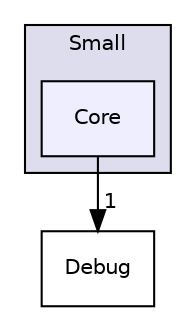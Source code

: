 digraph "include/Small/Core" {
  compound=true
  node [ fontsize="10", fontname="Helvetica"];
  edge [ labelfontsize="10", labelfontname="Helvetica"];
  subgraph clusterdir_bccf9de9576cfd43a752576f669ec707 {
    graph [ bgcolor="#ddddee", pencolor="black", label="Small" fontname="Helvetica", fontsize="10", URL="dir_bccf9de9576cfd43a752576f669ec707.html"]
  dir_28fb12f25184f93ef1999017e259726d [shape=box, label="Core", style="filled", fillcolor="#eeeeff", pencolor="black", URL="dir_28fb12f25184f93ef1999017e259726d.html"];
  }
  dir_7f4e8556346902d5437514d20633b51f [shape=box label="Debug" URL="dir_7f4e8556346902d5437514d20633b51f.html"];
  dir_28fb12f25184f93ef1999017e259726d->dir_7f4e8556346902d5437514d20633b51f [headlabel="1", labeldistance=1.5 headhref="dir_000002_000003.html"];
}
